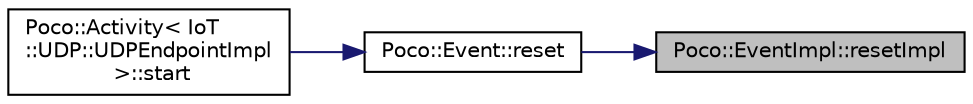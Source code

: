 digraph "Poco::EventImpl::resetImpl"
{
 // LATEX_PDF_SIZE
  edge [fontname="Helvetica",fontsize="10",labelfontname="Helvetica",labelfontsize="10"];
  node [fontname="Helvetica",fontsize="10",shape=record];
  rankdir="RL";
  Node1 [label="Poco::EventImpl::resetImpl",height=0.2,width=0.4,color="black", fillcolor="grey75", style="filled", fontcolor="black",tooltip=" "];
  Node1 -> Node2 [dir="back",color="midnightblue",fontsize="10",style="solid"];
  Node2 [label="Poco::Event::reset",height=0.2,width=0.4,color="black", fillcolor="white", style="filled",URL="$classPoco_1_1Event.html#a0e7754286f35bea15589ea72027acd0a",tooltip=" "];
  Node2 -> Node3 [dir="back",color="midnightblue",fontsize="10",style="solid"];
  Node3 [label="Poco::Activity\< IoT\l::UDP::UDPEndpointImpl\l \>::start",height=0.2,width=0.4,color="black", fillcolor="white", style="filled",URL="$classPoco_1_1Activity.html#a1624f1f3f3372602627e109cbc948ba9",tooltip=" "];
}
